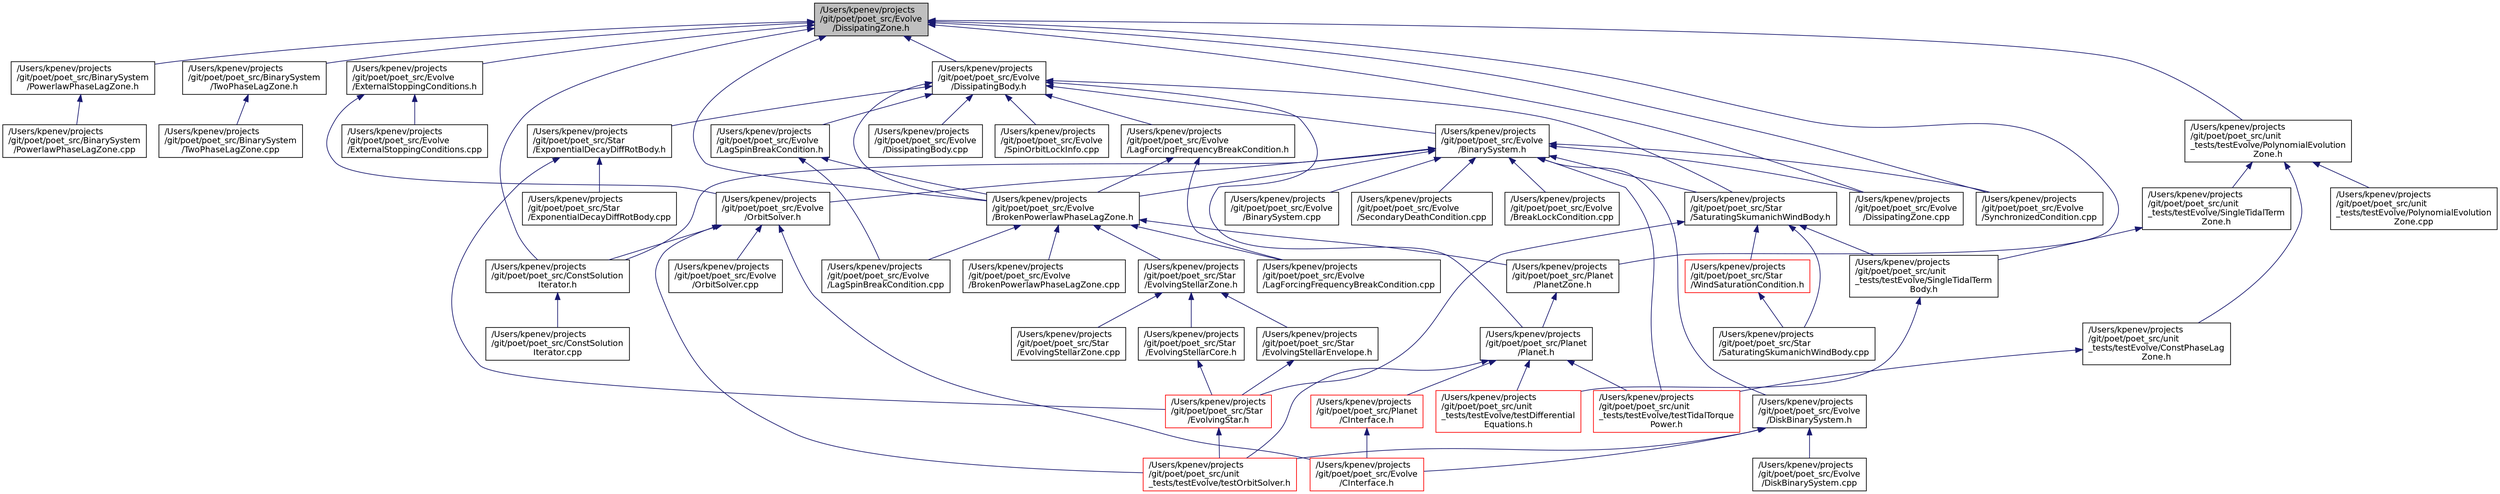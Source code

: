 digraph "/Users/kpenev/projects/git/poet/poet_src/Evolve/DissipatingZone.h"
{
 // INTERACTIVE_SVG=YES
  edge [fontname="Helvetica",fontsize="12",labelfontname="Helvetica",labelfontsize="12"];
  node [fontname="Helvetica",fontsize="12",shape=record];
  Node36 [label="/Users/kpenev/projects\l/git/poet/poet_src/Evolve\l/DissipatingZone.h",height=0.2,width=0.4,color="black", fillcolor="grey75", style="filled", fontcolor="black"];
  Node36 -> Node37 [dir="back",color="midnightblue",fontsize="12",style="solid",fontname="Helvetica"];
  Node37 [label="/Users/kpenev/projects\l/git/poet/poet_src/BinarySystem\l/PowerlawPhaseLagZone.h",height=0.2,width=0.4,color="black", fillcolor="white", style="filled",URL="$PowerlawPhaseLagZone_8h.html",tooltip="Declares the class that provides the phase lag function to DissipatingZone objects. "];
  Node37 -> Node38 [dir="back",color="midnightblue",fontsize="12",style="solid",fontname="Helvetica"];
  Node38 [label="/Users/kpenev/projects\l/git/poet/poet_src/BinarySystem\l/PowerlawPhaseLagZone.cpp",height=0.2,width=0.4,color="black", fillcolor="white", style="filled",URL="$PowerlawPhaseLagZone_8cpp_source.html"];
  Node36 -> Node39 [dir="back",color="midnightblue",fontsize="12",style="solid",fontname="Helvetica"];
  Node39 [label="/Users/kpenev/projects\l/git/poet/poet_src/BinarySystem\l/TwoPhaseLagZone.h",height=0.2,width=0.4,color="black", fillcolor="white", style="filled",URL="$TwoPhaseLagZone_8h.html",tooltip="Declares the class that provides the phase lag function to DissipatingZone objects. "];
  Node39 -> Node40 [dir="back",color="midnightblue",fontsize="12",style="solid",fontname="Helvetica"];
  Node40 [label="/Users/kpenev/projects\l/git/poet/poet_src/BinarySystem\l/TwoPhaseLagZone.cpp",height=0.2,width=0.4,color="black", fillcolor="white", style="filled",URL="$TwoPhaseLagZone_8cpp_source.html"];
  Node36 -> Node41 [dir="back",color="midnightblue",fontsize="12",style="solid",fontname="Helvetica"];
  Node41 [label="/Users/kpenev/projects\l/git/poet/poet_src/ConstSolution\lIterator.h",height=0.2,width=0.4,color="black", fillcolor="white", style="filled",URL="$ConstSolutionIterator_8h.html",tooltip="Defines the SolutionIterator class. "];
  Node41 -> Node42 [dir="back",color="midnightblue",fontsize="12",style="solid",fontname="Helvetica"];
  Node42 [label="/Users/kpenev/projects\l/git/poet/poet_src/ConstSolution\lIterator.cpp",height=0.2,width=0.4,color="black", fillcolor="white", style="filled",URL="$ConstSolutionIterator_8cpp_source.html"];
  Node36 -> Node43 [dir="back",color="midnightblue",fontsize="12",style="solid",fontname="Helvetica"];
  Node43 [label="/Users/kpenev/projects\l/git/poet/poet_src/Evolve\l/DissipatingBody.h",height=0.2,width=0.4,color="black", fillcolor="white", style="filled",URL="$DissipatingBody_8h.html",tooltip="Declares the DissipatingBody class. "];
  Node43 -> Node44 [dir="back",color="midnightblue",fontsize="12",style="solid",fontname="Helvetica"];
  Node44 [label="/Users/kpenev/projects\l/git/poet/poet_src/Evolve\l/BinarySystem.h",height=0.2,width=0.4,color="black", fillcolor="white", style="filled",URL="$BinarySystem_8h.html",tooltip="Defines the BinarySystem class. "];
  Node44 -> Node41 [dir="back",color="midnightblue",fontsize="12",style="solid",fontname="Helvetica"];
  Node44 -> Node45 [dir="back",color="midnightblue",fontsize="12",style="solid",fontname="Helvetica"];
  Node45 [label="/Users/kpenev/projects\l/git/poet/poet_src/Evolve\l/BinarySystem.cpp",height=0.2,width=0.4,color="black", fillcolor="white", style="filled",URL="$BinarySystem_8cpp.html",tooltip="The definition of some of the methods of the StellarSystem class. "];
  Node44 -> Node46 [dir="back",color="midnightblue",fontsize="12",style="solid",fontname="Helvetica"];
  Node46 [label="/Users/kpenev/projects\l/git/poet/poet_src/Evolve\l/BreakLockCondition.cpp",height=0.2,width=0.4,color="black", fillcolor="white", style="filled",URL="$BreakLockCondition_8cpp_source.html"];
  Node44 -> Node47 [dir="back",color="midnightblue",fontsize="12",style="solid",fontname="Helvetica"];
  Node47 [label="/Users/kpenev/projects\l/git/poet/poet_src/Evolve\l/BrokenPowerlawPhaseLagZone.h",height=0.2,width=0.4,color="black", fillcolor="white", style="filled",URL="$BrokenPowerlawPhaseLagZone_8h.html",tooltip="Declares the class that provides the phase lag function to DissipatingZone objects. "];
  Node47 -> Node48 [dir="back",color="midnightblue",fontsize="12",style="solid",fontname="Helvetica"];
  Node48 [label="/Users/kpenev/projects\l/git/poet/poet_src/Evolve\l/BrokenPowerlawPhaseLagZone.cpp",height=0.2,width=0.4,color="black", fillcolor="white", style="filled",URL="$BrokenPowerlawPhaseLagZone_8cpp_source.html"];
  Node47 -> Node49 [dir="back",color="midnightblue",fontsize="12",style="solid",fontname="Helvetica"];
  Node49 [label="/Users/kpenev/projects\l/git/poet/poet_src/Star\l/EvolvingStellarZone.h",height=0.2,width=0.4,color="black", fillcolor="white", style="filled",URL="$EvolvingStellarZone_8h.html",tooltip="Declares a base class for all stellar zones. "];
  Node49 -> Node50 [dir="back",color="midnightblue",fontsize="12",style="solid",fontname="Helvetica"];
  Node50 [label="/Users/kpenev/projects\l/git/poet/poet_src/Star\l/EvolvingStellarCore.h",height=0.2,width=0.4,color="black", fillcolor="white", style="filled",URL="$EvolvingStellarCore_8h.html",tooltip="Declaration of the class representing stellar cores. "];
  Node50 -> Node51 [dir="back",color="midnightblue",fontsize="12",style="solid",fontname="Helvetica"];
  Node51 [label="/Users/kpenev/projects\l/git/poet/poet_src/Star\l/EvolvingStar.h",height=0.2,width=0.4,color="red", fillcolor="white", style="filled",URL="$EvolvingStar_8h.html",tooltip="Declares the class for stars that user pre-tabulated stellar evolution tracks. "];
  Node51 -> Node62 [dir="back",color="midnightblue",fontsize="12",style="solid",fontname="Helvetica"];
  Node62 [label="/Users/kpenev/projects\l/git/poet/poet_src/unit\l_tests/testEvolve/testOrbitSolver.h",height=0.2,width=0.4,color="red", fillcolor="white", style="filled",URL="$testOrbitSolver_8h.html",tooltip="Declares the test suite that exercises the OrbitSolver class and some other clasess necessary to acco..."];
  Node49 -> Node64 [dir="back",color="midnightblue",fontsize="12",style="solid",fontname="Helvetica"];
  Node64 [label="/Users/kpenev/projects\l/git/poet/poet_src/Star\l/EvolvingStellarEnvelope.h",height=0.2,width=0.4,color="black", fillcolor="white", style="filled",URL="$EvolvingStellarEnvelope_8h.html",tooltip="Declares a class representing convective zones in low mass evolving stars or the whole star for high ..."];
  Node64 -> Node51 [dir="back",color="midnightblue",fontsize="12",style="solid",fontname="Helvetica"];
  Node49 -> Node65 [dir="back",color="midnightblue",fontsize="12",style="solid",fontname="Helvetica"];
  Node65 [label="/Users/kpenev/projects\l/git/poet/poet_src/Star\l/EvolvingStellarZone.cpp",height=0.2,width=0.4,color="black", fillcolor="white", style="filled",URL="$EvolvingStellarZone_8cpp.html",tooltip="Definitions of some of the methods of EvolvingStellarZone. "];
  Node47 -> Node66 [dir="back",color="midnightblue",fontsize="12",style="solid",fontname="Helvetica"];
  Node66 [label="/Users/kpenev/projects\l/git/poet/poet_src/Planet\l/PlanetZone.h",height=0.2,width=0.4,color="black", fillcolor="white", style="filled",URL="$PlanetZone_8h.html",tooltip="Declares a class for the single zone of LockedPlanet objects. "];
  Node66 -> Node67 [dir="back",color="midnightblue",fontsize="12",style="solid",fontname="Helvetica"];
  Node67 [label="/Users/kpenev/projects\l/git/poet/poet_src/Planet\l/Planet.h",height=0.2,width=0.4,color="black", fillcolor="white", style="filled",URL="$Planet_8h.html",tooltip="Declares a class for planets that are always locked to the orbit. "];
  Node67 -> Node68 [dir="back",color="midnightblue",fontsize="12",style="solid",fontname="Helvetica"];
  Node68 [label="/Users/kpenev/projects\l/git/poet/poet_src/Planet\l/CInterface.h",height=0.2,width=0.4,color="red", fillcolor="white", style="filled",URL="$Planet_2CInterface_8h.html",tooltip="Declare C-style functions for working with LockedPlanet instances. "];
  Node68 -> Node53 [dir="back",color="midnightblue",fontsize="12",style="solid",fontname="Helvetica"];
  Node53 [label="/Users/kpenev/projects\l/git/poet/poet_src/Evolve\l/CInterface.h",height=0.2,width=0.4,color="red", fillcolor="white", style="filled",URL="$Evolve_2CInterface_8h.html",tooltip="Declare C-style functions for accessing the functionality of the Evolve library. "];
  Node67 -> Node59 [dir="back",color="midnightblue",fontsize="12",style="solid",fontname="Helvetica"];
  Node59 [label="/Users/kpenev/projects\l/git/poet/poet_src/unit\l_tests/testEvolve/testDifferential\lEquations.h",height=0.2,width=0.4,color="red", fillcolor="white", style="filled",URL="$testDifferentialEquations_8h.html",tooltip="Unit tests that check the differential equations for eccentricity and semimajor against analytic expr..."];
  Node67 -> Node62 [dir="back",color="midnightblue",fontsize="12",style="solid",fontname="Helvetica"];
  Node67 -> Node69 [dir="back",color="midnightblue",fontsize="12",style="solid",fontname="Helvetica"];
  Node69 [label="/Users/kpenev/projects\l/git/poet/poet_src/unit\l_tests/testEvolve/testTidalTorque\lPower.h",height=0.2,width=0.4,color="red", fillcolor="white", style="filled",URL="$testTidalTorquePower_8h.html",tooltip="Declare a unit tests class that check the calculations of tidal torque and power. ..."];
  Node47 -> Node71 [dir="back",color="midnightblue",fontsize="12",style="solid",fontname="Helvetica"];
  Node71 [label="/Users/kpenev/projects\l/git/poet/poet_src/Evolve\l/LagForcingFrequencyBreakCondition.cpp",height=0.2,width=0.4,color="black", fillcolor="white", style="filled",URL="$LagForcingFrequencyBreakCondition_8cpp.html",tooltip="Definitions of some of the methods of the LagForcingFrequencyBreakCondition class. "];
  Node47 -> Node72 [dir="back",color="midnightblue",fontsize="12",style="solid",fontname="Helvetica"];
  Node72 [label="/Users/kpenev/projects\l/git/poet/poet_src/Evolve\l/LagSpinBreakCondition.cpp",height=0.2,width=0.4,color="black", fillcolor="white", style="filled",URL="$LagSpinBreakCondition_8cpp_source.html"];
  Node44 -> Node73 [dir="back",color="midnightblue",fontsize="12",style="solid",fontname="Helvetica"];
  Node73 [label="/Users/kpenev/projects\l/git/poet/poet_src/Evolve\l/DiskBinarySystem.h",height=0.2,width=0.4,color="black", fillcolor="white", style="filled",URL="$DiskBinarySystem_8h.html",tooltip="Declares a class of binary systems which start with a disk-locked star which is then released and at ..."];
  Node73 -> Node53 [dir="back",color="midnightblue",fontsize="12",style="solid",fontname="Helvetica"];
  Node73 -> Node74 [dir="back",color="midnightblue",fontsize="12",style="solid",fontname="Helvetica"];
  Node74 [label="/Users/kpenev/projects\l/git/poet/poet_src/Evolve\l/DiskBinarySystem.cpp",height=0.2,width=0.4,color="black", fillcolor="white", style="filled",URL="$DiskBinarySystem_8cpp_source.html"];
  Node73 -> Node62 [dir="back",color="midnightblue",fontsize="12",style="solid",fontname="Helvetica"];
  Node44 -> Node75 [dir="back",color="midnightblue",fontsize="12",style="solid",fontname="Helvetica"];
  Node75 [label="/Users/kpenev/projects\l/git/poet/poet_src/Evolve\l/OrbitSolver.h",height=0.2,width=0.4,color="black", fillcolor="white", style="filled",URL="$OrbitSolver_8h.html",tooltip="Defines the OrbitSolver class, the various stopping conditions and a number of other classes used whi..."];
  Node75 -> Node41 [dir="back",color="midnightblue",fontsize="12",style="solid",fontname="Helvetica"];
  Node75 -> Node53 [dir="back",color="midnightblue",fontsize="12",style="solid",fontname="Helvetica"];
  Node75 -> Node76 [dir="back",color="midnightblue",fontsize="12",style="solid",fontname="Helvetica"];
  Node76 [label="/Users/kpenev/projects\l/git/poet/poet_src/Evolve\l/OrbitSolver.cpp",height=0.2,width=0.4,color="black", fillcolor="white", style="filled",URL="$OrbitSolver_8cpp.html",tooltip="Implements some of the members of the OrbitSolver class, the various stopping conditions and a number..."];
  Node75 -> Node62 [dir="back",color="midnightblue",fontsize="12",style="solid",fontname="Helvetica"];
  Node44 -> Node77 [dir="back",color="midnightblue",fontsize="12",style="solid",fontname="Helvetica"];
  Node77 [label="/Users/kpenev/projects\l/git/poet/poet_src/Star\l/SaturatingSkumanichWindBody.h",height=0.2,width=0.4,color="black", fillcolor="white", style="filled",URL="$SaturatingSkumanichWindBody_8h.html",tooltip="Decrales a body subject to angular momentum loss . "];
  Node77 -> Node51 [dir="back",color="midnightblue",fontsize="12",style="solid",fontname="Helvetica"];
  Node77 -> Node78 [dir="back",color="midnightblue",fontsize="12",style="solid",fontname="Helvetica"];
  Node78 [label="/Users/kpenev/projects\l/git/poet/poet_src/Star\l/SaturatingSkumanichWindBody.cpp",height=0.2,width=0.4,color="black", fillcolor="white", style="filled",URL="$SaturatingSkumanichWindBody_8cpp.html",tooltip="Definitions of some of the methods of StaturatingSkumanichWindBody. "];
  Node77 -> Node79 [dir="back",color="midnightblue",fontsize="12",style="solid",fontname="Helvetica"];
  Node79 [label="/Users/kpenev/projects\l/git/poet/poet_src/Star\l/WindSaturationCondition.h",height=0.2,width=0.4,color="red", fillcolor="white", style="filled",URL="$WindSaturationCondition_8h.html",tooltip="Declaration of a stopping condition monitoring for the surface spin of a star crossing the wind satur..."];
  Node79 -> Node78 [dir="back",color="midnightblue",fontsize="12",style="solid",fontname="Helvetica"];
  Node77 -> Node81 [dir="back",color="midnightblue",fontsize="12",style="solid",fontname="Helvetica"];
  Node81 [label="/Users/kpenev/projects\l/git/poet/poet_src/unit\l_tests/testEvolve/SingleTidalTerm\lBody.h",height=0.2,width=0.4,color="black", fillcolor="white", style="filled",URL="$SingleTidalTermBody_8h.html",tooltip="Declare a dissipative body class with a single SingleTidalTermZone. "];
  Node81 -> Node59 [dir="back",color="midnightblue",fontsize="12",style="solid",fontname="Helvetica"];
  Node44 -> Node82 [dir="back",color="midnightblue",fontsize="12",style="solid",fontname="Helvetica"];
  Node82 [label="/Users/kpenev/projects\l/git/poet/poet_src/Evolve\l/DissipatingZone.cpp",height=0.2,width=0.4,color="black", fillcolor="white", style="filled",URL="$DissipatingZone_8cpp_source.html"];
  Node44 -> Node83 [dir="back",color="midnightblue",fontsize="12",style="solid",fontname="Helvetica"];
  Node83 [label="/Users/kpenev/projects\l/git/poet/poet_src/Evolve\l/SecondaryDeathCondition.cpp",height=0.2,width=0.4,color="black", fillcolor="white", style="filled",URL="$SecondaryDeathCondition_8cpp_source.html"];
  Node44 -> Node84 [dir="back",color="midnightblue",fontsize="12",style="solid",fontname="Helvetica"];
  Node84 [label="/Users/kpenev/projects\l/git/poet/poet_src/Evolve\l/SynchronizedCondition.cpp",height=0.2,width=0.4,color="black", fillcolor="white", style="filled",URL="$SynchronizedCondition_8cpp_source.html"];
  Node44 -> Node69 [dir="back",color="midnightblue",fontsize="12",style="solid",fontname="Helvetica"];
  Node43 -> Node47 [dir="back",color="midnightblue",fontsize="12",style="solid",fontname="Helvetica"];
  Node43 -> Node85 [dir="back",color="midnightblue",fontsize="12",style="solid",fontname="Helvetica"];
  Node85 [label="/Users/kpenev/projects\l/git/poet/poet_src/Evolve\l/LagForcingFrequencyBreakCondition.h",height=0.2,width=0.4,color="black", fillcolor="white", style="filled",URL="$LagForcingFrequencyBreakCondition_8h.html",tooltip="Declares a stopping condition satisfied when a forcing frequency reaches a critical value..."];
  Node85 -> Node47 [dir="back",color="midnightblue",fontsize="12",style="solid",fontname="Helvetica"];
  Node85 -> Node71 [dir="back",color="midnightblue",fontsize="12",style="solid",fontname="Helvetica"];
  Node43 -> Node86 [dir="back",color="midnightblue",fontsize="12",style="solid",fontname="Helvetica"];
  Node86 [label="/Users/kpenev/projects\l/git/poet/poet_src/Evolve\l/LagSpinBreakCondition.h",height=0.2,width=0.4,color="black", fillcolor="white", style="filled",URL="$LagSpinBreakCondition_8h.html",tooltip="Declares a stopping condition monitoring for critical spin frequencies. "];
  Node86 -> Node47 [dir="back",color="midnightblue",fontsize="12",style="solid",fontname="Helvetica"];
  Node86 -> Node72 [dir="back",color="midnightblue",fontsize="12",style="solid",fontname="Helvetica"];
  Node43 -> Node77 [dir="back",color="midnightblue",fontsize="12",style="solid",fontname="Helvetica"];
  Node43 -> Node87 [dir="back",color="midnightblue",fontsize="12",style="solid",fontname="Helvetica"];
  Node87 [label="/Users/kpenev/projects\l/git/poet/poet_src/Star\l/ExponentialDecayDiffRotBody.h",height=0.2,width=0.4,color="black", fillcolor="white", style="filled",URL="$ExponentialDecayDiffRotBody_8h.html",tooltip="Declares a DissipatingBody with exponentially decaying differential rotation coupling. "];
  Node87 -> Node51 [dir="back",color="midnightblue",fontsize="12",style="solid",fontname="Helvetica"];
  Node87 -> Node88 [dir="back",color="midnightblue",fontsize="12",style="solid",fontname="Helvetica"];
  Node88 [label="/Users/kpenev/projects\l/git/poet/poet_src/Star\l/ExponentialDecayDiffRotBody.cpp",height=0.2,width=0.4,color="black", fillcolor="white", style="filled",URL="$ExponentialDecayDiffRotBody_8cpp.html",tooltip="Definitions of some of the methods of ExponentialDecayDiffRotBody. "];
  Node43 -> Node67 [dir="back",color="midnightblue",fontsize="12",style="solid",fontname="Helvetica"];
  Node43 -> Node89 [dir="back",color="midnightblue",fontsize="12",style="solid",fontname="Helvetica"];
  Node89 [label="/Users/kpenev/projects\l/git/poet/poet_src/Evolve\l/DissipatingBody.cpp",height=0.2,width=0.4,color="black", fillcolor="white", style="filled",URL="$DissipatingBody_8cpp_source.html"];
  Node43 -> Node90 [dir="back",color="midnightblue",fontsize="12",style="solid",fontname="Helvetica"];
  Node90 [label="/Users/kpenev/projects\l/git/poet/poet_src/Evolve\l/SpinOrbitLockInfo.cpp",height=0.2,width=0.4,color="black", fillcolor="white", style="filled",URL="$SpinOrbitLockInfo_8cpp_source.html"];
  Node36 -> Node47 [dir="back",color="midnightblue",fontsize="12",style="solid",fontname="Helvetica"];
  Node36 -> Node91 [dir="back",color="midnightblue",fontsize="12",style="solid",fontname="Helvetica"];
  Node91 [label="/Users/kpenev/projects\l/git/poet/poet_src/Evolve\l/ExternalStoppingConditions.h",height=0.2,width=0.4,color="black", fillcolor="white", style="filled",URL="$ExternalStoppingConditions_8h.html",tooltip="Users can define any stopping condition they wish the evolution to search for in this file..."];
  Node91 -> Node75 [dir="back",color="midnightblue",fontsize="12",style="solid",fontname="Helvetica"];
  Node91 -> Node92 [dir="back",color="midnightblue",fontsize="12",style="solid",fontname="Helvetica"];
  Node92 [label="/Users/kpenev/projects\l/git/poet/poet_src/Evolve\l/ExternalStoppingConditions.cpp",height=0.2,width=0.4,color="black", fillcolor="white", style="filled",URL="$ExternalStoppingConditions_8cpp_source.html"];
  Node36 -> Node66 [dir="back",color="midnightblue",fontsize="12",style="solid",fontname="Helvetica"];
  Node36 -> Node82 [dir="back",color="midnightblue",fontsize="12",style="solid",fontname="Helvetica"];
  Node36 -> Node84 [dir="back",color="midnightblue",fontsize="12",style="solid",fontname="Helvetica"];
  Node36 -> Node93 [dir="back",color="midnightblue",fontsize="12",style="solid",fontname="Helvetica"];
  Node93 [label="/Users/kpenev/projects\l/git/poet/poet_src/unit\l_tests/testEvolve/PolynomialEvolution\lZone.h",height=0.2,width=0.4,color="black", fillcolor="white", style="filled",URL="$PolynomialEvolutionZone_8h.html",tooltip="Declare a dissipative zone class where the mass and radius evolution are given by a polynomial..."];
  Node93 -> Node94 [dir="back",color="midnightblue",fontsize="12",style="solid",fontname="Helvetica"];
  Node94 [label="/Users/kpenev/projects\l/git/poet/poet_src/unit\l_tests/testEvolve/ConstPhaseLag\lZone.h",height=0.2,width=0.4,color="black", fillcolor="white", style="filled",URL="$ConstPhaseLagZone_8h.html",tooltip="Declare a dissipative zone class with polynomial evolution with a constant phase lag. "];
  Node94 -> Node69 [dir="back",color="midnightblue",fontsize="12",style="solid",fontname="Helvetica"];
  Node93 -> Node95 [dir="back",color="midnightblue",fontsize="12",style="solid",fontname="Helvetica"];
  Node95 [label="/Users/kpenev/projects\l/git/poet/poet_src/unit\l_tests/testEvolve/PolynomialEvolution\lZone.cpp",height=0.2,width=0.4,color="black", fillcolor="white", style="filled",URL="$PolynomialEvolutionZone_8cpp.html",tooltip="Define the non-inlnine methods of PolynomialEvolutionZone. "];
  Node93 -> Node96 [dir="back",color="midnightblue",fontsize="12",style="solid",fontname="Helvetica"];
  Node96 [label="/Users/kpenev/projects\l/git/poet/poet_src/unit\l_tests/testEvolve/SingleTidalTerm\lZone.h",height=0.2,width=0.4,color="black", fillcolor="white", style="filled",URL="$SingleTidalTermZone_8h.html",tooltip="Declare a dissipative zone class with polynomial evolution with only a single tidel term having non-z..."];
  Node96 -> Node81 [dir="back",color="midnightblue",fontsize="12",style="solid",fontname="Helvetica"];
}
